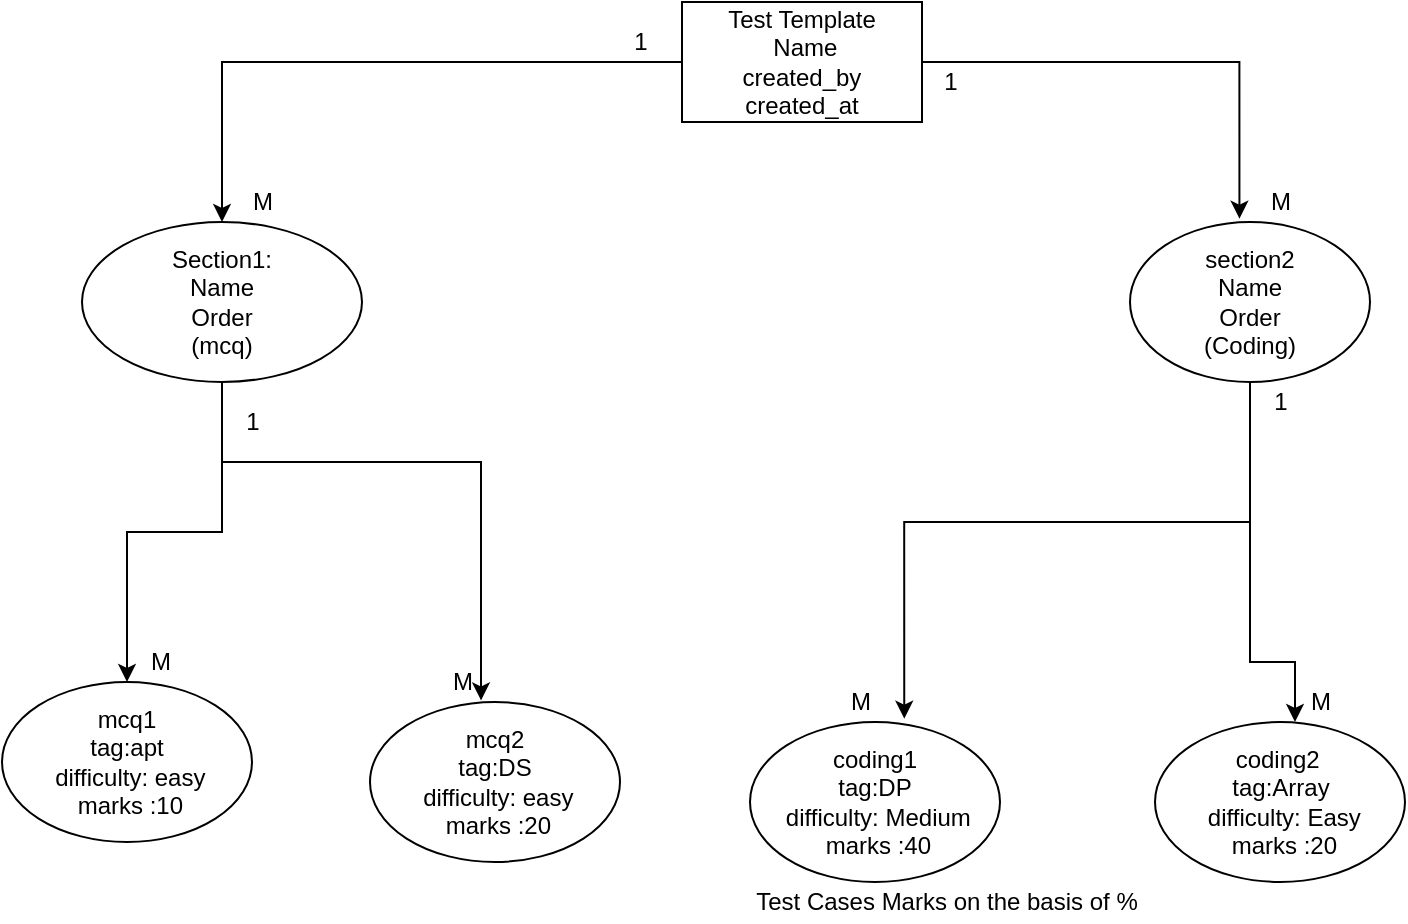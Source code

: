 <mxfile version="14.2.9" type="github">
  <diagram id="g1Nhc_Od7sMw9TaJMXQT" name="Page-1">
    <mxGraphModel dx="1082" dy="735" grid="1" gridSize="10" guides="1" tooltips="1" connect="1" arrows="1" fold="1" page="1" pageScale="1" pageWidth="827" pageHeight="1169" math="0" shadow="0">
      <root>
        <mxCell id="0" />
        <mxCell id="1" parent="0" />
        <mxCell id="4du3SJc7lhI9T9KNKfRj-1" value="Test Template" style="text;html=1;align=center;verticalAlign=middle;resizable=0;points=[];autosize=1;" vertex="1" parent="1">
          <mxGeometry x="360" y="60" width="90" height="20" as="geometry" />
        </mxCell>
        <mxCell id="4du3SJc7lhI9T9KNKfRj-8" style="edgeStyle=orthogonalEdgeStyle;rounded=0;orthogonalLoop=1;jettySize=auto;html=1;" edge="1" parent="1" source="4du3SJc7lhI9T9KNKfRj-3" target="4du3SJc7lhI9T9KNKfRj-4">
          <mxGeometry relative="1" as="geometry" />
        </mxCell>
        <mxCell id="4du3SJc7lhI9T9KNKfRj-9" style="edgeStyle=orthogonalEdgeStyle;rounded=0;orthogonalLoop=1;jettySize=auto;html=1;entryX=0.456;entryY=-0.021;entryDx=0;entryDy=0;entryPerimeter=0;" edge="1" parent="1" source="4du3SJc7lhI9T9KNKfRj-3" target="4du3SJc7lhI9T9KNKfRj-5">
          <mxGeometry relative="1" as="geometry" />
        </mxCell>
        <mxCell id="4du3SJc7lhI9T9KNKfRj-3" value="Test Template&lt;br&gt;&amp;nbsp;Name&lt;br&gt;created_by&lt;br&gt;created_at" style="rounded=0;whiteSpace=wrap;html=1;" vertex="1" parent="1">
          <mxGeometry x="346" y="50" width="120" height="60" as="geometry" />
        </mxCell>
        <mxCell id="4du3SJc7lhI9T9KNKfRj-21" value="" style="edgeStyle=orthogonalEdgeStyle;rounded=0;orthogonalLoop=1;jettySize=auto;html=1;" edge="1" parent="1" source="4du3SJc7lhI9T9KNKfRj-4" target="4du3SJc7lhI9T9KNKfRj-19">
          <mxGeometry relative="1" as="geometry" />
        </mxCell>
        <mxCell id="4du3SJc7lhI9T9KNKfRj-34" style="edgeStyle=orthogonalEdgeStyle;rounded=0;orthogonalLoop=1;jettySize=auto;html=1;entryX=0.444;entryY=-0.01;entryDx=0;entryDy=0;entryPerimeter=0;" edge="1" parent="1" source="4du3SJc7lhI9T9KNKfRj-4" target="4du3SJc7lhI9T9KNKfRj-20">
          <mxGeometry relative="1" as="geometry">
            <Array as="points">
              <mxPoint x="116" y="280" />
              <mxPoint x="246" y="280" />
            </Array>
          </mxGeometry>
        </mxCell>
        <mxCell id="4du3SJc7lhI9T9KNKfRj-4" value="Section1:&lt;br&gt;Name&lt;br&gt;Order&lt;br&gt;(mcq)" style="ellipse;whiteSpace=wrap;html=1;" vertex="1" parent="1">
          <mxGeometry x="46" y="160" width="140" height="80" as="geometry" />
        </mxCell>
        <mxCell id="4du3SJc7lhI9T9KNKfRj-27" style="edgeStyle=orthogonalEdgeStyle;rounded=0;orthogonalLoop=1;jettySize=auto;html=1;exitX=0.5;exitY=1;exitDx=0;exitDy=0;entryX=0.617;entryY=-0.021;entryDx=0;entryDy=0;entryPerimeter=0;" edge="1" parent="1" source="4du3SJc7lhI9T9KNKfRj-5" target="4du3SJc7lhI9T9KNKfRj-25">
          <mxGeometry relative="1" as="geometry">
            <Array as="points">
              <mxPoint x="630" y="310" />
              <mxPoint x="457" y="310" />
            </Array>
          </mxGeometry>
        </mxCell>
        <mxCell id="4du3SJc7lhI9T9KNKfRj-28" style="edgeStyle=orthogonalEdgeStyle;rounded=0;orthogonalLoop=1;jettySize=auto;html=1;entryX=0.56;entryY=0;entryDx=0;entryDy=0;entryPerimeter=0;" edge="1" parent="1" source="4du3SJc7lhI9T9KNKfRj-5" target="4du3SJc7lhI9T9KNKfRj-26">
          <mxGeometry relative="1" as="geometry">
            <Array as="points">
              <mxPoint x="630" y="380" />
            </Array>
          </mxGeometry>
        </mxCell>
        <mxCell id="4du3SJc7lhI9T9KNKfRj-5" value="section2&lt;br&gt;Name&lt;br&gt;Order&lt;br&gt;(Coding)" style="ellipse;whiteSpace=wrap;html=1;" vertex="1" parent="1">
          <mxGeometry x="570" y="160" width="120" height="80" as="geometry" />
        </mxCell>
        <mxCell id="4du3SJc7lhI9T9KNKfRj-11" value="1" style="text;html=1;align=center;verticalAlign=middle;resizable=0;points=[];autosize=1;" vertex="1" parent="1">
          <mxGeometry x="315" y="60" width="20" height="20" as="geometry" />
        </mxCell>
        <mxCell id="4du3SJc7lhI9T9KNKfRj-12" value="M" style="text;html=1;align=center;verticalAlign=middle;resizable=0;points=[];autosize=1;" vertex="1" parent="1">
          <mxGeometry x="121" y="140" width="30" height="20" as="geometry" />
        </mxCell>
        <mxCell id="4du3SJc7lhI9T9KNKfRj-13" value="1" style="text;html=1;align=center;verticalAlign=middle;resizable=0;points=[];autosize=1;" vertex="1" parent="1">
          <mxGeometry x="470" y="80" width="20" height="20" as="geometry" />
        </mxCell>
        <mxCell id="4du3SJc7lhI9T9KNKfRj-14" value="M" style="text;html=1;align=center;verticalAlign=middle;resizable=0;points=[];autosize=1;" vertex="1" parent="1">
          <mxGeometry x="630" y="140" width="30" height="20" as="geometry" />
        </mxCell>
        <mxCell id="4du3SJc7lhI9T9KNKfRj-19" value="mcq1 &lt;br&gt;tag:apt&lt;br&gt;&amp;nbsp;difficulty: easy&lt;br&gt;&amp;nbsp;marks :10" style="ellipse;whiteSpace=wrap;html=1;" vertex="1" parent="1">
          <mxGeometry x="6" y="390" width="125" height="80" as="geometry" />
        </mxCell>
        <mxCell id="4du3SJc7lhI9T9KNKfRj-20" value="mcq2 &lt;br&gt;tag:DS&lt;br&gt;&amp;nbsp;difficulty: easy&lt;br&gt;&amp;nbsp;marks :20" style="ellipse;whiteSpace=wrap;html=1;" vertex="1" parent="1">
          <mxGeometry x="190" y="400" width="125" height="80" as="geometry" />
        </mxCell>
        <mxCell id="4du3SJc7lhI9T9KNKfRj-25" value="coding1 &lt;br&gt;tag:DP&lt;br&gt;&amp;nbsp;difficulty: Medium&lt;br&gt;&amp;nbsp;marks :40" style="ellipse;whiteSpace=wrap;html=1;" vertex="1" parent="1">
          <mxGeometry x="380" y="410" width="125" height="80" as="geometry" />
        </mxCell>
        <mxCell id="4du3SJc7lhI9T9KNKfRj-26" value="coding2&amp;nbsp;&lt;br&gt;tag:Array&lt;br&gt;&amp;nbsp;difficulty: Easy&lt;br&gt;&amp;nbsp;marks :20" style="ellipse;whiteSpace=wrap;html=1;" vertex="1" parent="1">
          <mxGeometry x="582.5" y="410" width="125" height="80" as="geometry" />
        </mxCell>
        <mxCell id="4du3SJc7lhI9T9KNKfRj-30" value="M" style="text;html=1;align=center;verticalAlign=middle;resizable=0;points=[];autosize=1;" vertex="1" parent="1">
          <mxGeometry x="221" y="380" width="30" height="20" as="geometry" />
        </mxCell>
        <mxCell id="4du3SJc7lhI9T9KNKfRj-31" value="1" style="text;html=1;align=center;verticalAlign=middle;resizable=0;points=[];autosize=1;" vertex="1" parent="1">
          <mxGeometry x="635" y="240" width="20" height="20" as="geometry" />
        </mxCell>
        <mxCell id="4du3SJc7lhI9T9KNKfRj-32" value="M" style="text;html=1;align=center;verticalAlign=middle;resizable=0;points=[];autosize=1;" vertex="1" parent="1">
          <mxGeometry x="420" y="390" width="30" height="20" as="geometry" />
        </mxCell>
        <mxCell id="4du3SJc7lhI9T9KNKfRj-33" value="Test Cases Marks on the basis of %" style="text;html=1;align=center;verticalAlign=middle;resizable=0;points=[];autosize=1;" vertex="1" parent="1">
          <mxGeometry x="372.5" y="490" width="210" height="20" as="geometry" />
        </mxCell>
        <mxCell id="4du3SJc7lhI9T9KNKfRj-35" value="1" style="text;html=1;align=center;verticalAlign=middle;resizable=0;points=[];autosize=1;" vertex="1" parent="1">
          <mxGeometry x="121" y="250" width="20" height="20" as="geometry" />
        </mxCell>
        <mxCell id="4du3SJc7lhI9T9KNKfRj-37" value="M" style="text;html=1;align=center;verticalAlign=middle;resizable=0;points=[];autosize=1;" vertex="1" parent="1">
          <mxGeometry x="70" y="370" width="30" height="20" as="geometry" />
        </mxCell>
        <mxCell id="4du3SJc7lhI9T9KNKfRj-38" value="M" style="text;html=1;align=center;verticalAlign=middle;resizable=0;points=[];autosize=1;" vertex="1" parent="1">
          <mxGeometry x="650" y="390" width="30" height="20" as="geometry" />
        </mxCell>
      </root>
    </mxGraphModel>
  </diagram>
</mxfile>

